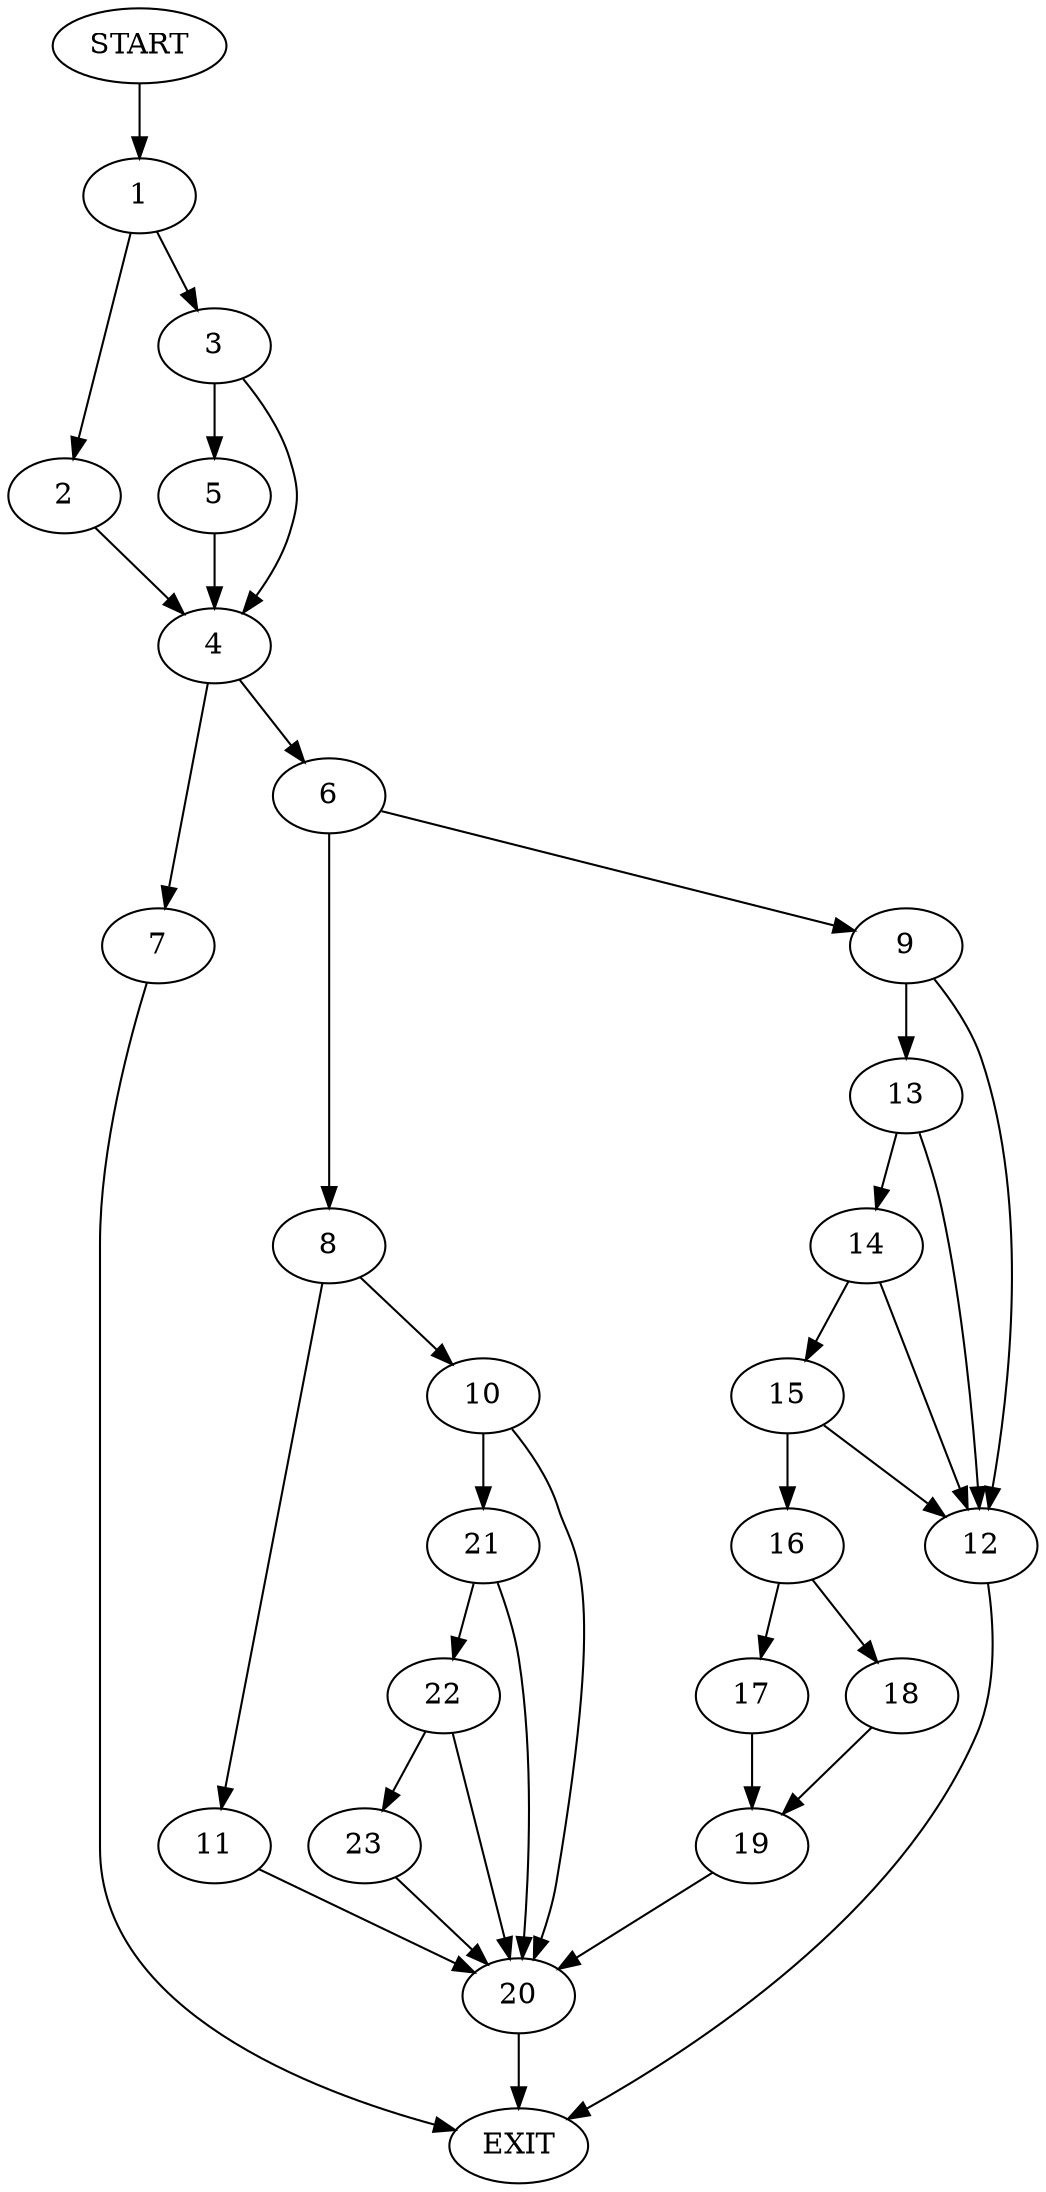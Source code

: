 digraph {
0 [label="START"]
24 [label="EXIT"]
0 -> 1
1 -> 2
1 -> 3
2 -> 4
3 -> 4
3 -> 5
4 -> 6
4 -> 7
5 -> 4
6 -> 8
6 -> 9
7 -> 24
8 -> 10
8 -> 11
9 -> 12
9 -> 13
12 -> 24
13 -> 14
13 -> 12
14 -> 12
14 -> 15
15 -> 12
15 -> 16
16 -> 17
16 -> 18
17 -> 19
18 -> 19
19 -> 20
20 -> 24
10 -> 20
10 -> 21
11 -> 20
21 -> 22
21 -> 20
22 -> 23
22 -> 20
23 -> 20
}
